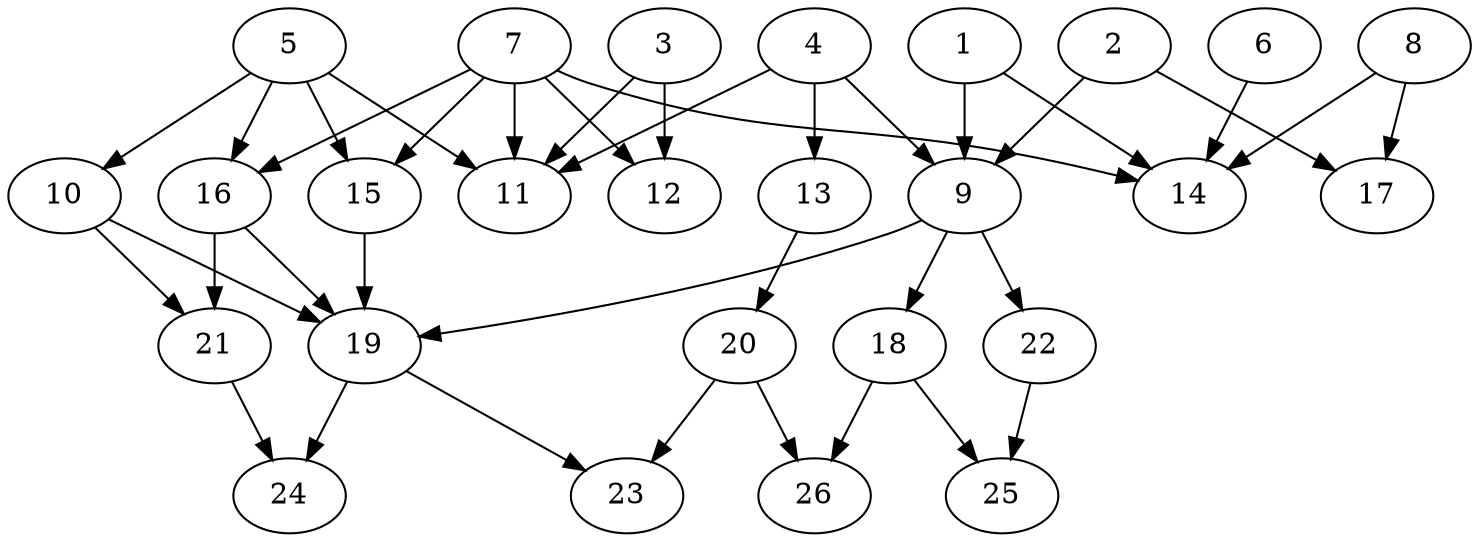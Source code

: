 // DAG (tier=2-normal, mode=data, n=26, ccr=0.449, fat=0.625, density=0.447, regular=0.590, jump=0.198, mindata=2097152, maxdata=16777216)
// DAG automatically generated by daggen at Sun Aug 24 16:33:34 2025
// /home/ermia/Project/Environments/daggen/bin/daggen --dot --ccr 0.449 --fat 0.625 --regular 0.590 --density 0.447 --jump 0.198 --mindata 2097152 --maxdata 16777216 -n 26 
digraph G {
  1 [size="27344906432995604", alpha="0.02", expect_size="13672453216497802"]
  1 -> 9 [size ="1982988288000000"]
  1 -> 14 [size ="1982988288000000"]
  2 [size="5053732311873041408", alpha="0.14", expect_size="2526866155936520704"]
  2 -> 9 [size ="1992802489597952"]
  2 -> 17 [size ="1992802489597952"]
  3 [size="4784187171412865024", alpha="0.14", expect_size="2392093585706432512"]
  3 -> 11 [size ="2086187250483200"]
  3 -> 12 [size ="2086187250483200"]
  4 [size="265247493451313504", alpha="0.17", expect_size="132623746725656752"]
  4 -> 9 [size ="613802131324928"]
  4 -> 11 [size ="613802131324928"]
  4 -> 13 [size ="613802131324928"]
  5 [size="2291614613504000000000", alpha="0.19", expect_size="1145807306752000000000"]
  5 -> 10 [size ="1390542848000000"]
  5 -> 11 [size ="1390542848000000"]
  5 -> 15 [size ="1390542848000000"]
  5 -> 16 [size ="1390542848000000"]
  6 [size="3619097609714300", alpha="0.12", expect_size="1809548804857150"]
  6 -> 14 [size ="191105316421632"]
  7 [size="103375036834572992", alpha="0.12", expect_size="51687518417286496"]
  7 -> 11 [size ="1772473410387968"]
  7 -> 12 [size ="1772473410387968"]
  7 -> 14 [size ="1772473410387968"]
  7 -> 15 [size ="1772473410387968"]
  7 -> 16 [size ="1772473410387968"]
  8 [size="2610232487427560177664", alpha="0.14", expect_size="1305116243713780088832"]
  8 -> 14 [size ="1516617678716928"]
  8 -> 17 [size ="1516617678716928"]
  9 [size="19862888033186896", alpha="0.14", expect_size="9931444016593448"]
  9 -> 18 [size ="1451682378547200"]
  9 -> 19 [size ="1451682378547200"]
  9 -> 22 [size ="1451682378547200"]
  10 [size="21946176167456532", alpha="0.17", expect_size="10973088083728266"]
  10 -> 19 [size ="1894741943779328"]
  10 -> 21 [size ="1894741943779328"]
  11 [size="22825946021306096", alpha="0.05", expect_size="11412973010653048"]
  12 [size="89116239840172572672", alpha="0.18", expect_size="44558119920086286336"]
  13 [size="56526209922242352", alpha="0.03", expect_size="28263104961121176"]
  13 -> 20 [size ="2092806910771200"]
  14 [size="39442736864898992", alpha="0.08", expect_size="19721368432449496"]
  15 [size="954646073300594432", alpha="0.09", expect_size="477323036650297216"]
  15 -> 19 [size ="1071520554156032"]
  16 [size="88581793399870480", alpha="0.13", expect_size="44290896699935240"]
  16 -> 19 [size ="1760057674956800"]
  16 -> 21 [size ="1760057674956800"]
  17 [size="109441297778319216", alpha="0.15", expect_size="54720648889159608"]
  18 [size="24259245828254728192", alpha="0.17", expect_size="12129622914127364096"]
  18 -> 25 [size ="67041159544832"]
  18 -> 26 [size ="67041159544832"]
  19 [size="1768906932577161728", alpha="0.01", expect_size="884453466288580864"]
  19 -> 23 [size ="1911673300451328"]
  19 -> 24 [size ="1911673300451328"]
  20 [size="9401623484722036", alpha="0.08", expect_size="4700811742361018"]
  20 -> 23 [size ="602232672223232"]
  20 -> 26 [size ="602232672223232"]
  21 [size="747300214660160028672", alpha="0.00", expect_size="373650107330080014336"]
  21 -> 24 [size ="658799698378752"]
  22 [size="1213702519991149312", alpha="0.05", expect_size="606851259995574656"]
  22 -> 25 [size ="1016683191861248"]
  23 [size="1097115973761896448", alpha="0.08", expect_size="548557986880948224"]
  24 [size="10969759635982896", alpha="0.01", expect_size="5484879817991448"]
  25 [size="3257883822461542203392", alpha="0.18", expect_size="1628941911230771101696"]
  26 [size="198131314046311488", alpha="0.01", expect_size="99065657023155744"]
}